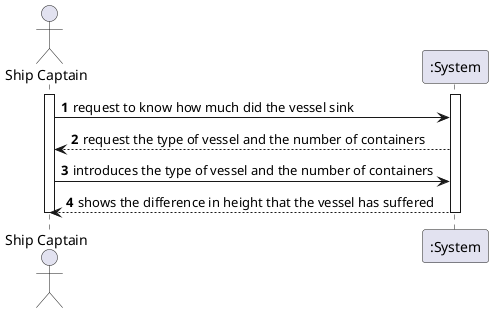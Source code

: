 @startuml
'https://plantuml.com/sequence-diagram

autonumber

actor "Ship Captain" as SC
participant ":System" as S
activate SC
activate S
SC -> S: request to know how much did the vessel sink
SC <-- S: request the type of vessel and the number of containers
SC -> S: introduces the type of vessel and the number of containers
SC <-- S: shows the difference in height that the vessel has suffered
deactivate S
deactivate SC
@enduml